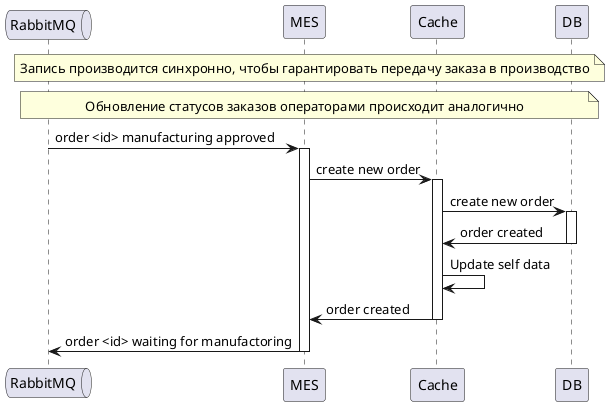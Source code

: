 @startuml
queue RabbitMQ as Queue

participant MES
participant Cache
participant DB

note over Queue, DB : Запись производится синхронно, чтобы гарантировать передачу заказа в производство
note over Queue, DB : Обновление статусов заказов операторами происходит аналогично 

Queue -> MES : order <id> manufacturing approved
activate MES

MES -> Cache : create new order
activate Cache

Cache -> DB : create new order
activate DB

DB -> Cache : order created
deactivate DB

Cache -> Cache : Update self data

Cache -> MES : order created
deactivate Cache

MES -> Queue : order <id> waiting for manufactoring
deactivate MES
 
@enduml